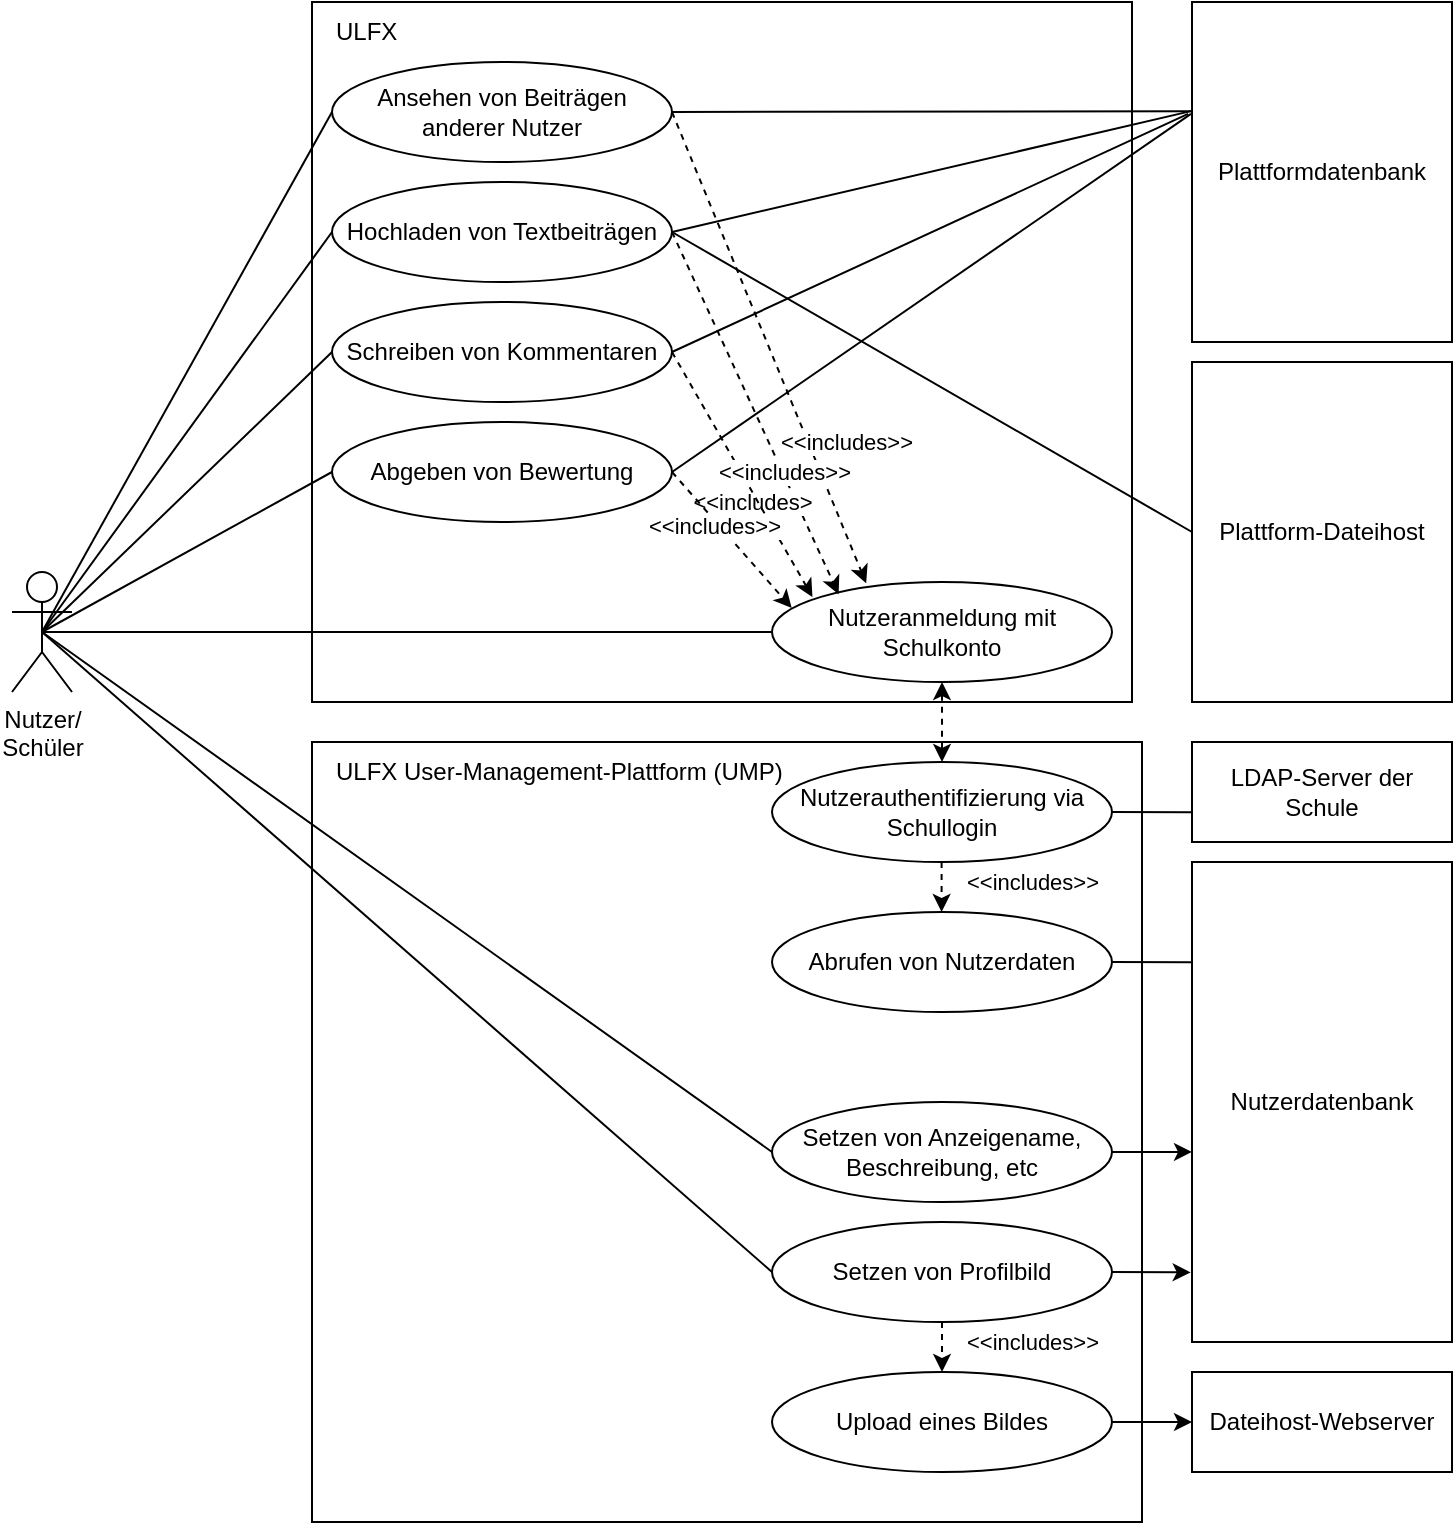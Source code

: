<mxfile version="22.1.2" type="device">
  <diagram id="6qmla0ylQ88ybKYGIRtB" name="Seite-1">
    <mxGraphModel dx="794" dy="558" grid="1" gridSize="10" guides="1" tooltips="1" connect="1" arrows="1" fold="1" page="1" pageScale="1" pageWidth="827" pageHeight="1169" math="0" shadow="0">
      <root>
        <mxCell id="0" />
        <mxCell id="1" parent="0" />
        <mxCell id="U0qxjRxxlcd1XlXsWyBE-2" value="" style="whiteSpace=wrap;html=1;" parent="1" vertex="1">
          <mxGeometry x="200" y="100" width="410" height="350" as="geometry" />
        </mxCell>
        <mxCell id="U0qxjRxxlcd1XlXsWyBE-3" value="ULFX" style="text;html=1;strokeColor=none;fillColor=none;align=left;verticalAlign=middle;whiteSpace=wrap;rounded=0;" parent="1" vertex="1">
          <mxGeometry x="210" y="100" width="70" height="30" as="geometry" />
        </mxCell>
        <mxCell id="U0qxjRxxlcd1XlXsWyBE-4" value="Nutzeranmeldung mit Schulkonto" style="ellipse;whiteSpace=wrap;html=1;" parent="1" vertex="1">
          <mxGeometry x="430" y="390" width="170" height="50" as="geometry" />
        </mxCell>
        <mxCell id="U0qxjRxxlcd1XlXsWyBE-9" value="Nutzer/ &lt;br&gt;Schüler" style="shape=umlActor;verticalLabelPosition=bottom;verticalAlign=top;html=1;outlineConnect=0;" parent="1" vertex="1">
          <mxGeometry x="50" y="385" width="30" height="60" as="geometry" />
        </mxCell>
        <mxCell id="U0qxjRxxlcd1XlXsWyBE-10" value="" style="endArrow=none;html=1;rounded=0;exitX=0.5;exitY=0.5;exitDx=0;exitDy=0;exitPerimeter=0;entryX=0;entryY=0.5;entryDx=0;entryDy=0;" parent="1" source="U0qxjRxxlcd1XlXsWyBE-9" target="U0qxjRxxlcd1XlXsWyBE-4" edge="1">
          <mxGeometry width="50" height="50" relative="1" as="geometry">
            <mxPoint x="550" y="470" as="sourcePoint" />
            <mxPoint x="600" y="420" as="targetPoint" />
          </mxGeometry>
        </mxCell>
        <mxCell id="U0qxjRxxlcd1XlXsWyBE-11" value="" style="endArrow=none;html=1;rounded=0;entryX=0.5;entryY=0.5;entryDx=0;entryDy=0;entryPerimeter=0;exitX=0;exitY=0.5;exitDx=0;exitDy=0;" parent="1" source="U0qxjRxxlcd1XlXsWyBE-5" target="U0qxjRxxlcd1XlXsWyBE-9" edge="1">
          <mxGeometry width="50" height="50" relative="1" as="geometry">
            <mxPoint x="550" y="470" as="sourcePoint" />
            <mxPoint x="600" y="420" as="targetPoint" />
          </mxGeometry>
        </mxCell>
        <mxCell id="U0qxjRxxlcd1XlXsWyBE-12" value="" style="endArrow=none;html=1;rounded=0;exitX=0.5;exitY=0.5;exitDx=0;exitDy=0;exitPerimeter=0;entryX=0;entryY=0.5;entryDx=0;entryDy=0;" parent="1" source="U0qxjRxxlcd1XlXsWyBE-9" target="U0qxjRxxlcd1XlXsWyBE-6" edge="1">
          <mxGeometry width="50" height="50" relative="1" as="geometry">
            <mxPoint x="550" y="470" as="sourcePoint" />
            <mxPoint x="600" y="420" as="targetPoint" />
          </mxGeometry>
        </mxCell>
        <mxCell id="U0qxjRxxlcd1XlXsWyBE-13" value="" style="endArrow=none;html=1;rounded=0;exitX=0.5;exitY=0.5;exitDx=0;exitDy=0;exitPerimeter=0;entryX=0;entryY=0.5;entryDx=0;entryDy=0;" parent="1" source="U0qxjRxxlcd1XlXsWyBE-9" target="U0qxjRxxlcd1XlXsWyBE-7" edge="1">
          <mxGeometry width="50" height="50" relative="1" as="geometry">
            <mxPoint x="550" y="470" as="sourcePoint" />
            <mxPoint x="600" y="420" as="targetPoint" />
          </mxGeometry>
        </mxCell>
        <mxCell id="U0qxjRxxlcd1XlXsWyBE-14" value="" style="endArrow=none;html=1;rounded=0;entryX=0.5;entryY=0.5;entryDx=0;entryDy=0;entryPerimeter=0;exitX=0;exitY=0.5;exitDx=0;exitDy=0;" parent="1" source="U0qxjRxxlcd1XlXsWyBE-8" target="U0qxjRxxlcd1XlXsWyBE-9" edge="1">
          <mxGeometry width="50" height="50" relative="1" as="geometry">
            <mxPoint x="550" y="470" as="sourcePoint" />
            <mxPoint x="600" y="420" as="targetPoint" />
          </mxGeometry>
        </mxCell>
        <mxCell id="U0qxjRxxlcd1XlXsWyBE-15" value="" style="endArrow=classic;html=1;rounded=0;exitX=1;exitY=0.5;exitDx=0;exitDy=0;entryX=0.277;entryY=0.012;entryDx=0;entryDy=0;dashed=1;entryPerimeter=0;" parent="1" source="U0qxjRxxlcd1XlXsWyBE-5" target="U0qxjRxxlcd1XlXsWyBE-4" edge="1">
          <mxGeometry width="50" height="50" relative="1" as="geometry">
            <mxPoint x="550" y="490" as="sourcePoint" />
            <mxPoint x="600" y="440" as="targetPoint" />
          </mxGeometry>
        </mxCell>
        <mxCell id="U0qxjRxxlcd1XlXsWyBE-22" value="&amp;lt;&amp;lt;includes&amp;gt;&amp;gt;" style="edgeLabel;html=1;align=center;verticalAlign=middle;resizable=0;points=[];" parent="U0qxjRxxlcd1XlXsWyBE-15" vertex="1" connectable="0">
          <mxGeometry x="-0.174" y="1" relative="1" as="geometry">
            <mxPoint x="46" y="68" as="offset" />
          </mxGeometry>
        </mxCell>
        <mxCell id="U0qxjRxxlcd1XlXsWyBE-16" value="" style="endArrow=classic;html=1;rounded=0;exitX=1;exitY=0.5;exitDx=0;exitDy=0;entryX=0.196;entryY=0.122;entryDx=0;entryDy=0;dashed=1;entryPerimeter=0;" parent="1" source="U0qxjRxxlcd1XlXsWyBE-6" target="U0qxjRxxlcd1XlXsWyBE-4" edge="1">
          <mxGeometry width="50" height="50" relative="1" as="geometry">
            <mxPoint x="390" y="235" as="sourcePoint" />
            <mxPoint x="509" y="200" as="targetPoint" />
          </mxGeometry>
        </mxCell>
        <mxCell id="U0qxjRxxlcd1XlXsWyBE-21" value="&amp;lt;&amp;lt;includes&amp;gt;" style="edgeLabel;html=1;align=center;verticalAlign=middle;resizable=0;points=[];" parent="U0qxjRxxlcd1XlXsWyBE-16" vertex="1" connectable="0">
          <mxGeometry x="0.237" y="-2" relative="1" as="geometry">
            <mxPoint x="-10" y="22" as="offset" />
          </mxGeometry>
        </mxCell>
        <mxCell id="U0qxjRxxlcd1XlXsWyBE-17" value="" style="endArrow=classic;html=1;rounded=0;exitX=1;exitY=0.5;exitDx=0;exitDy=0;dashed=1;entryX=0.119;entryY=0.15;entryDx=0;entryDy=0;entryPerimeter=0;" parent="1" source="U0qxjRxxlcd1XlXsWyBE-7" target="U0qxjRxxlcd1XlXsWyBE-4" edge="1">
          <mxGeometry width="50" height="50" relative="1" as="geometry">
            <mxPoint x="390" y="295" as="sourcePoint" />
            <mxPoint x="500" y="190" as="targetPoint" />
          </mxGeometry>
        </mxCell>
        <mxCell id="U0qxjRxxlcd1XlXsWyBE-20" value="&amp;lt;&amp;lt;includes&amp;gt;&amp;gt;" style="edgeLabel;html=1;align=center;verticalAlign=middle;resizable=0;points=[];" parent="U0qxjRxxlcd1XlXsWyBE-17" vertex="1" connectable="0">
          <mxGeometry x="-0.17" y="1" relative="1" as="geometry">
            <mxPoint x="26" y="9" as="offset" />
          </mxGeometry>
        </mxCell>
        <mxCell id="U0qxjRxxlcd1XlXsWyBE-18" value="" style="endArrow=classic;html=1;rounded=0;exitX=1;exitY=0.5;exitDx=0;exitDy=0;dashed=1;entryX=0.058;entryY=0.26;entryDx=0;entryDy=0;entryPerimeter=0;" parent="1" source="U0qxjRxxlcd1XlXsWyBE-8" target="U0qxjRxxlcd1XlXsWyBE-4" edge="1">
          <mxGeometry width="50" height="50" relative="1" as="geometry">
            <mxPoint x="390" y="355" as="sourcePoint" />
            <mxPoint x="490" y="190" as="targetPoint" />
          </mxGeometry>
        </mxCell>
        <mxCell id="U0qxjRxxlcd1XlXsWyBE-19" value="&amp;lt;&amp;lt;includes&amp;gt;&amp;gt;" style="edgeLabel;html=1;align=center;verticalAlign=middle;resizable=0;points=[];" parent="U0qxjRxxlcd1XlXsWyBE-18" vertex="1" connectable="0">
          <mxGeometry x="-0.248" y="-2" relative="1" as="geometry">
            <mxPoint as="offset" />
          </mxGeometry>
        </mxCell>
        <mxCell id="U0qxjRxxlcd1XlXsWyBE-23" value="" style="whiteSpace=wrap;html=1;imageAspect=0;resizeWidth=1;resizeHeight=1;" parent="1" vertex="1">
          <mxGeometry x="640" y="470" width="130" height="50" as="geometry" />
        </mxCell>
        <mxCell id="U0qxjRxxlcd1XlXsWyBE-24" value="LDAP-Server der Schule" style="text;html=1;strokeColor=none;fillColor=none;align=center;verticalAlign=middle;whiteSpace=wrap;rounded=0;" parent="1" vertex="1">
          <mxGeometry x="640" y="470" width="130" height="50" as="geometry" />
        </mxCell>
        <mxCell id="U0qxjRxxlcd1XlXsWyBE-25" value="Nutzerdatenbank" style="whiteSpace=wrap;html=1;imageAspect=0;resizeWidth=1;resizeHeight=1;" parent="1" vertex="1">
          <mxGeometry x="640" y="530" width="130" height="240" as="geometry" />
        </mxCell>
        <mxCell id="U0qxjRxxlcd1XlXsWyBE-35" value="" style="whiteSpace=wrap;html=1;" parent="1" vertex="1">
          <mxGeometry x="200" y="470" width="415" height="390" as="geometry" />
        </mxCell>
        <mxCell id="U0qxjRxxlcd1XlXsWyBE-36" value="ULFX User-Management-Plattform (UMP)" style="text;html=1;strokeColor=none;fillColor=none;align=left;verticalAlign=middle;whiteSpace=wrap;rounded=0;" parent="1" vertex="1">
          <mxGeometry x="210" y="470" width="240" height="30" as="geometry" />
        </mxCell>
        <mxCell id="U0qxjRxxlcd1XlXsWyBE-37" value="Abrufen von Nutzerdaten" style="ellipse;whiteSpace=wrap;html=1;" parent="1" vertex="1">
          <mxGeometry x="430" y="555" width="170" height="50" as="geometry" />
        </mxCell>
        <mxCell id="U0qxjRxxlcd1XlXsWyBE-39" value="" style="endArrow=none;html=1;rounded=0;exitX=1;exitY=0.5;exitDx=0;exitDy=0;entryX=-0.002;entryY=0.209;entryDx=0;entryDy=0;entryPerimeter=0;" parent="1" source="U0qxjRxxlcd1XlXsWyBE-37" target="U0qxjRxxlcd1XlXsWyBE-25" edge="1">
          <mxGeometry width="50" height="50" relative="1" as="geometry">
            <mxPoint x="530" y="395" as="sourcePoint" />
            <mxPoint x="650" y="540" as="targetPoint" />
          </mxGeometry>
        </mxCell>
        <mxCell id="U0qxjRxxlcd1XlXsWyBE-5" value="Ansehen von Beiträgen anderer Nutzer" style="ellipse;whiteSpace=wrap;html=1;" parent="1" vertex="1">
          <mxGeometry x="210" y="130" width="170" height="50" as="geometry" />
        </mxCell>
        <mxCell id="U0qxjRxxlcd1XlXsWyBE-6" value="Hochladen von Textbeiträgen" style="ellipse;whiteSpace=wrap;html=1;" parent="1" vertex="1">
          <mxGeometry x="210" y="190" width="170" height="50" as="geometry" />
        </mxCell>
        <mxCell id="U0qxjRxxlcd1XlXsWyBE-7" value="Schreiben von Kommentaren" style="ellipse;whiteSpace=wrap;html=1;" parent="1" vertex="1">
          <mxGeometry x="210" y="250" width="170" height="50" as="geometry" />
        </mxCell>
        <mxCell id="U0qxjRxxlcd1XlXsWyBE-8" value="Abgeben von Bewertung" style="ellipse;whiteSpace=wrap;html=1;" parent="1" vertex="1">
          <mxGeometry x="210" y="310" width="170" height="50" as="geometry" />
        </mxCell>
        <mxCell id="U0qxjRxxlcd1XlXsWyBE-41" value="Setzen von Anzeigename, Beschreibung, etc" style="ellipse;whiteSpace=wrap;html=1;" parent="1" vertex="1">
          <mxGeometry x="430" y="650" width="170" height="50" as="geometry" />
        </mxCell>
        <mxCell id="U0qxjRxxlcd1XlXsWyBE-42" value="Setzen von Profilbild" style="ellipse;whiteSpace=wrap;html=1;" parent="1" vertex="1">
          <mxGeometry x="430" y="710" width="170" height="50" as="geometry" />
        </mxCell>
        <mxCell id="U0qxjRxxlcd1XlXsWyBE-43" value="Upload eines Bildes" style="ellipse;whiteSpace=wrap;html=1;" parent="1" vertex="1">
          <mxGeometry x="430" y="785" width="170" height="50" as="geometry" />
        </mxCell>
        <mxCell id="U0qxjRxxlcd1XlXsWyBE-44" value="Dateihost-Webserver" style="whiteSpace=wrap;html=1;imageAspect=0;resizeWidth=1;resizeHeight=1;" parent="1" vertex="1">
          <mxGeometry x="640" y="785" width="130" height="50" as="geometry" />
        </mxCell>
        <mxCell id="U0qxjRxxlcd1XlXsWyBE-46" value="" style="endArrow=classic;html=1;rounded=0;exitX=0.5;exitY=1;exitDx=0;exitDy=0;dashed=1;entryX=0.5;entryY=0;entryDx=0;entryDy=0;" parent="1" source="U0qxjRxxlcd1XlXsWyBE-42" target="U0qxjRxxlcd1XlXsWyBE-43" edge="1">
          <mxGeometry width="50" height="50" relative="1" as="geometry">
            <mxPoint x="509" y="105" as="sourcePoint" />
            <mxPoint x="509" y="375" as="targetPoint" />
          </mxGeometry>
        </mxCell>
        <mxCell id="U0qxjRxxlcd1XlXsWyBE-47" value="&amp;lt;&amp;lt;includes&amp;gt;&amp;gt;" style="edgeLabel;html=1;align=center;verticalAlign=middle;resizable=0;points=[];" parent="U0qxjRxxlcd1XlXsWyBE-46" vertex="1" connectable="0">
          <mxGeometry x="-0.248" y="-2" relative="1" as="geometry">
            <mxPoint x="47" as="offset" />
          </mxGeometry>
        </mxCell>
        <mxCell id="U0qxjRxxlcd1XlXsWyBE-48" value="" style="endArrow=classic;html=1;rounded=0;exitX=1;exitY=0.5;exitDx=0;exitDy=0;entryX=0;entryY=0.5;entryDx=0;entryDy=0;" parent="1" source="U0qxjRxxlcd1XlXsWyBE-43" target="U0qxjRxxlcd1XlXsWyBE-44" edge="1">
          <mxGeometry width="50" height="50" relative="1" as="geometry">
            <mxPoint x="530" y="495" as="sourcePoint" />
            <mxPoint x="580" y="445" as="targetPoint" />
          </mxGeometry>
        </mxCell>
        <mxCell id="U0qxjRxxlcd1XlXsWyBE-49" value="" style="endArrow=none;html=1;rounded=0;entryX=0.5;entryY=0.5;entryDx=0;entryDy=0;entryPerimeter=0;exitX=0;exitY=0.5;exitDx=0;exitDy=0;" parent="1" source="U0qxjRxxlcd1XlXsWyBE-41" target="U0qxjRxxlcd1XlXsWyBE-9" edge="1">
          <mxGeometry width="50" height="50" relative="1" as="geometry">
            <mxPoint x="530" y="570" as="sourcePoint" />
            <mxPoint x="580" y="520" as="targetPoint" />
          </mxGeometry>
        </mxCell>
        <mxCell id="U0qxjRxxlcd1XlXsWyBE-50" value="" style="endArrow=none;html=1;rounded=0;entryX=0.5;entryY=0.5;entryDx=0;entryDy=0;entryPerimeter=0;exitX=0;exitY=0.5;exitDx=0;exitDy=0;" parent="1" source="U0qxjRxxlcd1XlXsWyBE-42" target="U0qxjRxxlcd1XlXsWyBE-9" edge="1">
          <mxGeometry width="50" height="50" relative="1" as="geometry">
            <mxPoint x="530" y="570" as="sourcePoint" />
            <mxPoint x="580" y="520" as="targetPoint" />
          </mxGeometry>
        </mxCell>
        <mxCell id="U0qxjRxxlcd1XlXsWyBE-53" value="" style="endArrow=classic;html=1;rounded=0;exitX=1;exitY=0.5;exitDx=0;exitDy=0;entryX=0;entryY=0.604;entryDx=0;entryDy=0;entryPerimeter=0;" parent="1" source="U0qxjRxxlcd1XlXsWyBE-41" target="U0qxjRxxlcd1XlXsWyBE-25" edge="1">
          <mxGeometry width="50" height="50" relative="1" as="geometry">
            <mxPoint x="530" y="595" as="sourcePoint" />
            <mxPoint x="580" y="545" as="targetPoint" />
          </mxGeometry>
        </mxCell>
        <mxCell id="U0qxjRxxlcd1XlXsWyBE-54" value="" style="endArrow=classic;html=1;rounded=0;exitX=1;exitY=0.5;exitDx=0;exitDy=0;entryX=-0.005;entryY=0.855;entryDx=0;entryDy=0;entryPerimeter=0;" parent="1" source="U0qxjRxxlcd1XlXsWyBE-42" target="U0qxjRxxlcd1XlXsWyBE-25" edge="1">
          <mxGeometry width="50" height="50" relative="1" as="geometry">
            <mxPoint x="530" y="595" as="sourcePoint" />
            <mxPoint x="640" y="660" as="targetPoint" />
          </mxGeometry>
        </mxCell>
        <mxCell id="U0qxjRxxlcd1XlXsWyBE-56" value="Plattformdatenbank" style="whiteSpace=wrap;html=1;imageAspect=0;resizeWidth=1;resizeHeight=1;" parent="1" vertex="1">
          <mxGeometry x="640" y="100" width="130" height="170" as="geometry" />
        </mxCell>
        <mxCell id="U0qxjRxxlcd1XlXsWyBE-58" value="Plattform-Dateihost" style="whiteSpace=wrap;html=1;imageAspect=0;resizeWidth=1;resizeHeight=1;" parent="1" vertex="1">
          <mxGeometry x="640" y="280" width="130" height="170" as="geometry" />
        </mxCell>
        <mxCell id="U0qxjRxxlcd1XlXsWyBE-59" value="" style="endArrow=none;html=1;rounded=0;exitX=1;exitY=0.5;exitDx=0;exitDy=0;entryX=0;entryY=0.5;entryDx=0;entryDy=0;" parent="1" source="U0qxjRxxlcd1XlXsWyBE-6" target="U0qxjRxxlcd1XlXsWyBE-58" edge="1">
          <mxGeometry width="50" height="50" relative="1" as="geometry">
            <mxPoint x="410" y="410" as="sourcePoint" />
            <mxPoint x="460" y="360" as="targetPoint" />
          </mxGeometry>
        </mxCell>
        <mxCell id="U0qxjRxxlcd1XlXsWyBE-65" value="Nutzerauthentifizierung via Schullogin" style="ellipse;whiteSpace=wrap;html=1;" parent="1" vertex="1">
          <mxGeometry x="430" y="480" width="170" height="50" as="geometry" />
        </mxCell>
        <mxCell id="U0qxjRxxlcd1XlXsWyBE-66" value="" style="endArrow=classic;html=1;rounded=0;entryX=0.5;entryY=0;entryDx=0;entryDy=0;exitX=0.5;exitY=1;exitDx=0;exitDy=0;endFill=1;startArrow=classic;startFill=1;dashed=1;" parent="1" source="U0qxjRxxlcd1XlXsWyBE-4" target="U0qxjRxxlcd1XlXsWyBE-65" edge="1">
          <mxGeometry width="50" height="50" relative="1" as="geometry">
            <mxPoint x="410" y="550" as="sourcePoint" />
            <mxPoint x="460" y="500" as="targetPoint" />
          </mxGeometry>
        </mxCell>
        <mxCell id="U0qxjRxxlcd1XlXsWyBE-67" value="" style="endArrow=none;html=1;rounded=0;entryX=1;entryY=0.5;entryDx=0;entryDy=0;exitX=0.002;exitY=0.702;exitDx=0;exitDy=0;exitPerimeter=0;" parent="1" source="U0qxjRxxlcd1XlXsWyBE-24" target="U0qxjRxxlcd1XlXsWyBE-65" edge="1">
          <mxGeometry width="50" height="50" relative="1" as="geometry">
            <mxPoint x="410" y="570" as="sourcePoint" />
            <mxPoint x="460" y="520" as="targetPoint" />
          </mxGeometry>
        </mxCell>
        <mxCell id="U0qxjRxxlcd1XlXsWyBE-68" value="" style="endArrow=classic;html=1;rounded=0;exitX=0.5;exitY=1;exitDx=0;exitDy=0;dashed=1;entryX=0.5;entryY=0;entryDx=0;entryDy=0;" parent="1" edge="1">
          <mxGeometry width="50" height="50" relative="1" as="geometry">
            <mxPoint x="514.8" y="530" as="sourcePoint" />
            <mxPoint x="514.8" y="555" as="targetPoint" />
          </mxGeometry>
        </mxCell>
        <mxCell id="U0qxjRxxlcd1XlXsWyBE-69" value="&amp;lt;&amp;lt;includes&amp;gt;&amp;gt;" style="edgeLabel;html=1;align=center;verticalAlign=middle;resizable=0;points=[];" parent="U0qxjRxxlcd1XlXsWyBE-68" vertex="1" connectable="0">
          <mxGeometry x="-0.248" y="-2" relative="1" as="geometry">
            <mxPoint x="47" as="offset" />
          </mxGeometry>
        </mxCell>
        <mxCell id="U0qxjRxxlcd1XlXsWyBE-72" value="" style="endArrow=none;html=1;rounded=0;entryX=1;entryY=0.5;entryDx=0;entryDy=0;exitX=0;exitY=0.321;exitDx=0;exitDy=0;exitPerimeter=0;" parent="1" source="U0qxjRxxlcd1XlXsWyBE-56" target="U0qxjRxxlcd1XlXsWyBE-5" edge="1">
          <mxGeometry width="50" height="50" relative="1" as="geometry">
            <mxPoint x="320" y="330" as="sourcePoint" />
            <mxPoint x="370" y="280" as="targetPoint" />
          </mxGeometry>
        </mxCell>
        <mxCell id="U0qxjRxxlcd1XlXsWyBE-73" value="" style="endArrow=none;html=1;rounded=0;entryX=1;entryY=0.5;entryDx=0;entryDy=0;exitX=-0.004;exitY=0.321;exitDx=0;exitDy=0;exitPerimeter=0;" parent="1" source="U0qxjRxxlcd1XlXsWyBE-56" target="U0qxjRxxlcd1XlXsWyBE-6" edge="1">
          <mxGeometry width="50" height="50" relative="1" as="geometry">
            <mxPoint x="650" y="164.57" as="sourcePoint" />
            <mxPoint x="390" y="165" as="targetPoint" />
          </mxGeometry>
        </mxCell>
        <mxCell id="U0qxjRxxlcd1XlXsWyBE-74" value="" style="endArrow=none;html=1;rounded=0;entryX=1;entryY=0.5;entryDx=0;entryDy=0;exitX=-0.015;exitY=0.329;exitDx=0;exitDy=0;exitPerimeter=0;" parent="1" source="U0qxjRxxlcd1XlXsWyBE-56" target="U0qxjRxxlcd1XlXsWyBE-7" edge="1">
          <mxGeometry width="50" height="50" relative="1" as="geometry">
            <mxPoint x="649.48" y="164.57" as="sourcePoint" />
            <mxPoint x="390" y="225" as="targetPoint" />
          </mxGeometry>
        </mxCell>
        <mxCell id="U0qxjRxxlcd1XlXsWyBE-75" value="" style="endArrow=none;html=1;rounded=0;entryX=1;entryY=0.5;entryDx=0;entryDy=0;exitX=-0.004;exitY=0.329;exitDx=0;exitDy=0;exitPerimeter=0;" parent="1" source="U0qxjRxxlcd1XlXsWyBE-56" target="U0qxjRxxlcd1XlXsWyBE-8" edge="1">
          <mxGeometry width="50" height="50" relative="1" as="geometry">
            <mxPoint x="648.05" y="165.93" as="sourcePoint" />
            <mxPoint x="390" y="285" as="targetPoint" />
          </mxGeometry>
        </mxCell>
      </root>
    </mxGraphModel>
  </diagram>
</mxfile>
